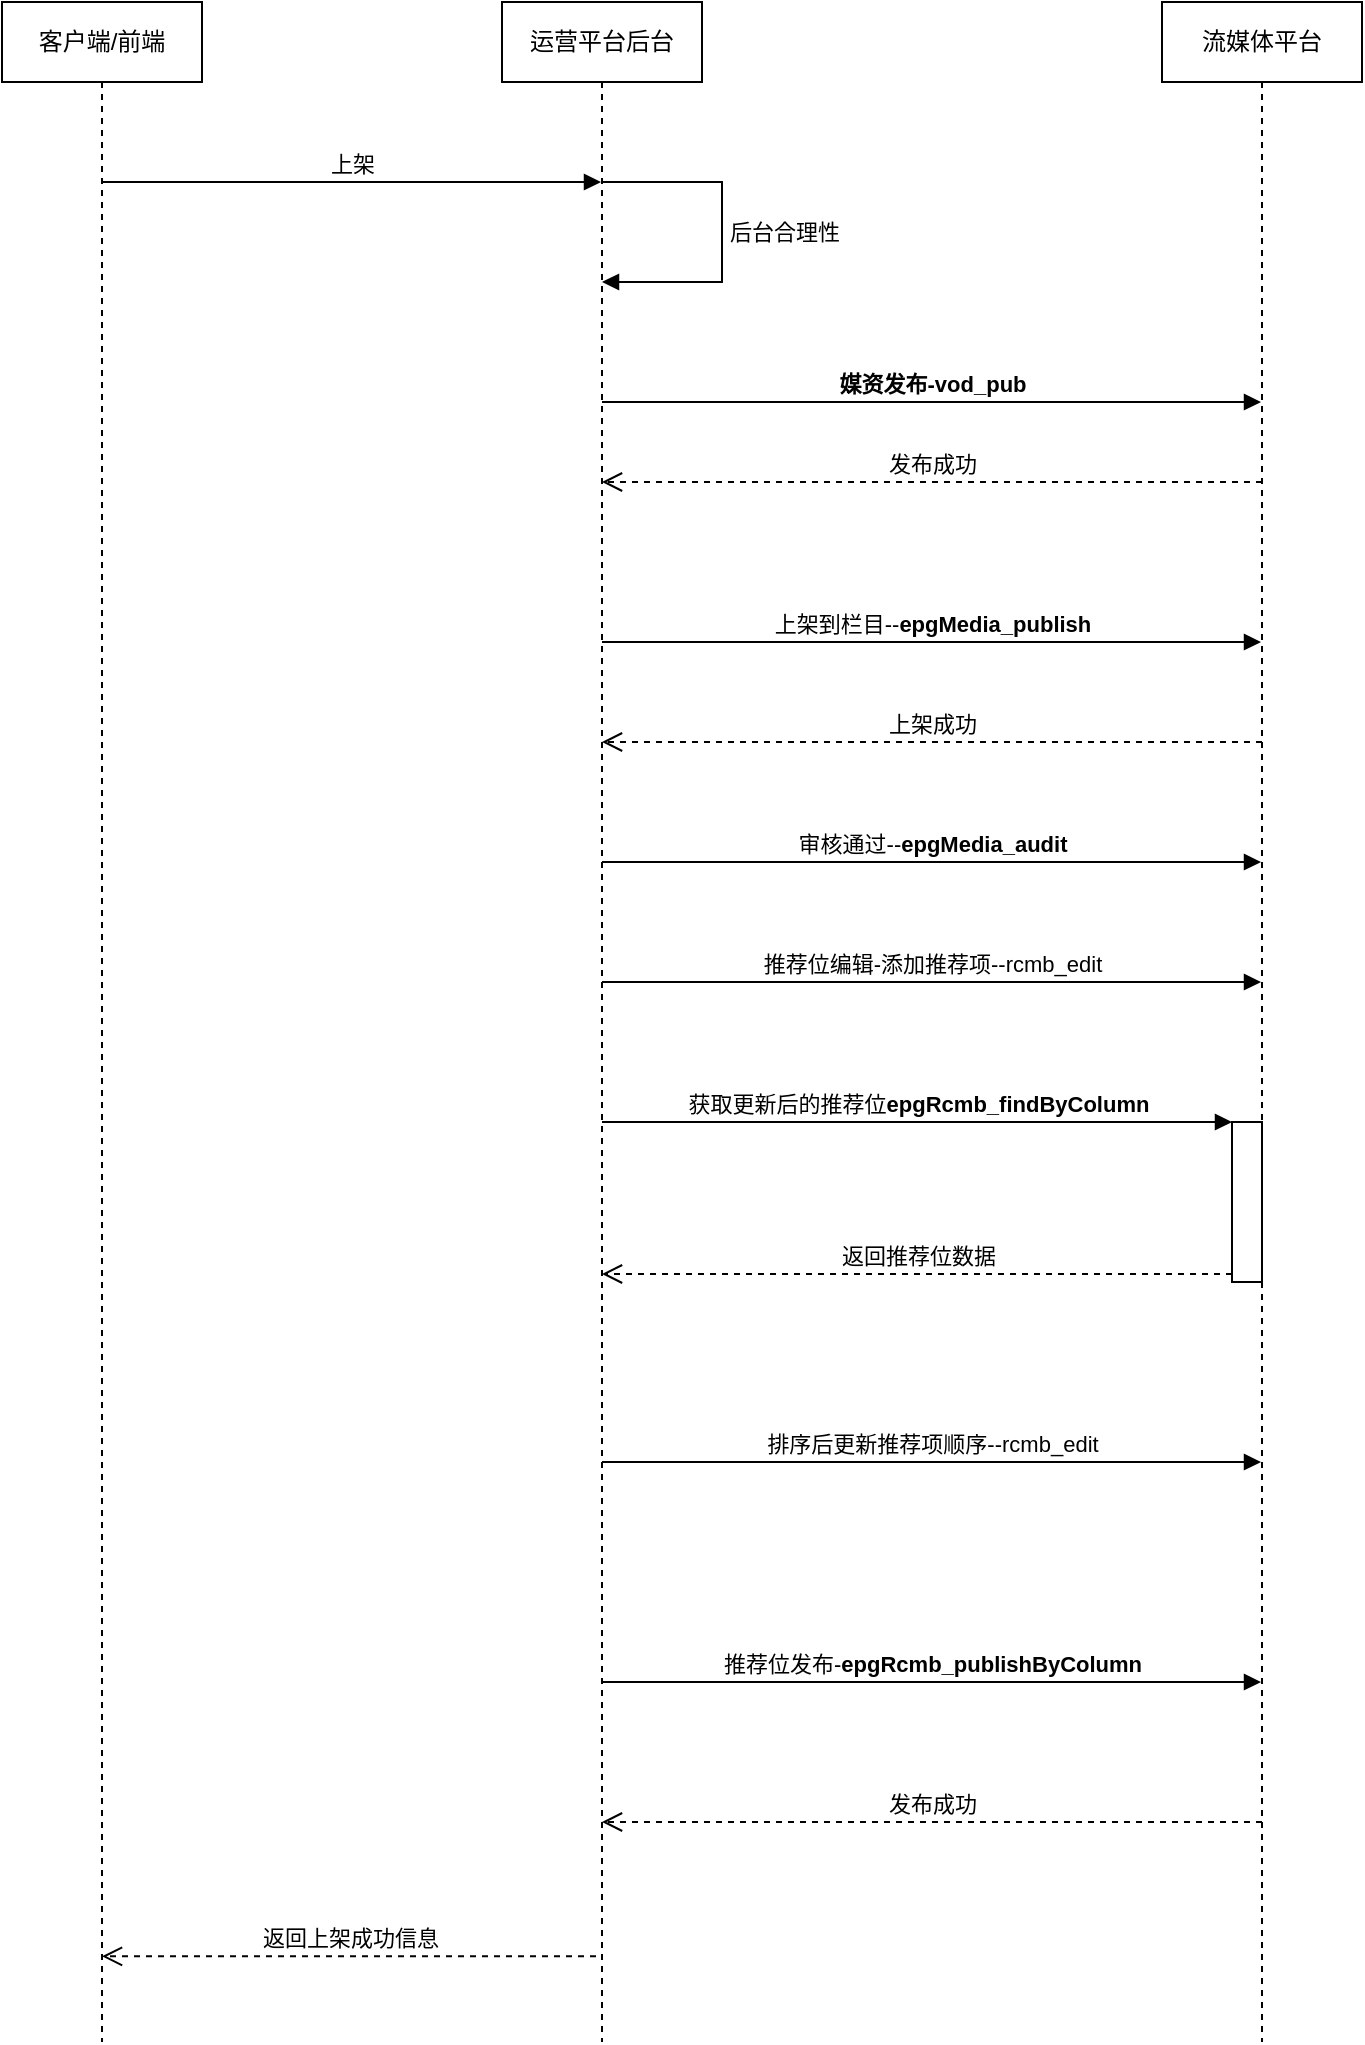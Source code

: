 <mxfile version="10.4.2" type="github"><diagram id="SBUB3b32cG10QWLnsd1R" name="第 1 页"><mxGraphModel dx="1394" dy="715" grid="1" gridSize="10" guides="1" tooltips="1" connect="1" arrows="1" fold="1" page="1" pageScale="1" pageWidth="827" pageHeight="1169" math="0" shadow="0"><root><mxCell id="0"/><mxCell id="1" parent="0"/><mxCell id="sENHFVlg5ELo9dHcbkRw-1" value="客户端/前端" style="shape=umlLifeline;perimeter=lifelinePerimeter;whiteSpace=wrap;html=1;container=1;collapsible=0;recursiveResize=0;outlineConnect=0;" vertex="1" parent="1"><mxGeometry x="80" y="80" width="100" height="1020" as="geometry"/></mxCell><mxCell id="sENHFVlg5ELo9dHcbkRw-2" value="运营平台后台" style="shape=umlLifeline;perimeter=lifelinePerimeter;whiteSpace=wrap;html=1;container=1;collapsible=0;recursiveResize=0;outlineConnect=0;" vertex="1" parent="1"><mxGeometry x="330" y="80" width="100" height="1020" as="geometry"/></mxCell><mxCell id="sENHFVlg5ELo9dHcbkRw-3" value="&lt;b&gt;&lt;span lang=&quot;EN-US&quot;&gt;媒资发布-&lt;/span&gt;&lt;/b&gt;&lt;b&gt;&lt;span lang=&quot;EN-US&quot;&gt;vod_pub&lt;/span&gt;&lt;/b&gt;" style="html=1;verticalAlign=bottom;endArrow=block;" edge="1" parent="sENHFVlg5ELo9dHcbkRw-2" target="sENHFVlg5ELo9dHcbkRw-4"><mxGeometry width="80" relative="1" as="geometry"><mxPoint x="50" y="200" as="sourcePoint"/><mxPoint x="130" y="200" as="targetPoint"/></mxGeometry></mxCell><mxCell id="sENHFVlg5ELo9dHcbkRw-9" value="上架到栏目--&lt;b&gt;&lt;span lang=&quot;EN-US&quot;&gt;epgMedia_publish&lt;/span&gt;&lt;/b&gt;" style="html=1;verticalAlign=bottom;endArrow=block;" edge="1" parent="sENHFVlg5ELo9dHcbkRw-2" target="sENHFVlg5ELo9dHcbkRw-4"><mxGeometry width="80" relative="1" as="geometry"><mxPoint x="50" y="320" as="sourcePoint"/><mxPoint x="130" y="320" as="targetPoint"/></mxGeometry></mxCell><mxCell id="sENHFVlg5ELo9dHcbkRw-11" value="审核通过--&lt;b&gt;&lt;span lang=&quot;EN-US&quot;&gt;epgMedia_audit&lt;/span&gt;&lt;/b&gt;" style="html=1;verticalAlign=bottom;endArrow=block;" edge="1" parent="sENHFVlg5ELo9dHcbkRw-2" target="sENHFVlg5ELo9dHcbkRw-4"><mxGeometry width="80" relative="1" as="geometry"><mxPoint x="50" y="430" as="sourcePoint"/><mxPoint x="130" y="430" as="targetPoint"/></mxGeometry></mxCell><mxCell id="sENHFVlg5ELo9dHcbkRw-12" value="推荐位编辑-添加推荐项--&lt;span lang=&quot;EN-US&quot;&gt;rcmb_edit&lt;/span&gt;" style="html=1;verticalAlign=bottom;endArrow=block;" edge="1" parent="sENHFVlg5ELo9dHcbkRw-2" target="sENHFVlg5ELo9dHcbkRw-4"><mxGeometry width="80" relative="1" as="geometry"><mxPoint x="50" y="490" as="sourcePoint"/><mxPoint x="130" y="490" as="targetPoint"/></mxGeometry></mxCell><mxCell id="sENHFVlg5ELo9dHcbkRw-16" value="排序后更新推荐项顺序--&lt;span lang=&quot;EN-US&quot;&gt;rcmb_edit&lt;/span&gt;" style="html=1;verticalAlign=bottom;endArrow=block;" edge="1" parent="sENHFVlg5ELo9dHcbkRw-2" target="sENHFVlg5ELo9dHcbkRw-4"><mxGeometry width="80" relative="1" as="geometry"><mxPoint x="50" y="730" as="sourcePoint"/><mxPoint x="130" y="730" as="targetPoint"/></mxGeometry></mxCell><mxCell id="sENHFVlg5ELo9dHcbkRw-17" value="推荐位发布-&lt;b&gt;&lt;span lang=&quot;EN-US&quot;&gt;epgRcmb_publishByColumn&lt;/span&gt;&lt;/b&gt;" style="html=1;verticalAlign=bottom;endArrow=block;" edge="1" parent="sENHFVlg5ELo9dHcbkRw-2" target="sENHFVlg5ELo9dHcbkRw-4"><mxGeometry width="80" relative="1" as="geometry"><mxPoint x="50" y="840" as="sourcePoint"/><mxPoint x="130" y="840" as="targetPoint"/></mxGeometry></mxCell><mxCell id="sENHFVlg5ELo9dHcbkRw-4" value="流媒体平台" style="shape=umlLifeline;perimeter=lifelinePerimeter;whiteSpace=wrap;html=1;container=1;collapsible=0;recursiveResize=0;outlineConnect=0;" vertex="1" parent="1"><mxGeometry x="660" y="80" width="100" height="1020" as="geometry"/></mxCell><mxCell id="sENHFVlg5ELo9dHcbkRw-5" value="上架" style="html=1;verticalAlign=bottom;endArrow=block;" edge="1" parent="1" source="sENHFVlg5ELo9dHcbkRw-1" target="sENHFVlg5ELo9dHcbkRw-2"><mxGeometry width="80" relative="1" as="geometry"><mxPoint x="140" y="160" as="sourcePoint"/><mxPoint x="260" y="380" as="targetPoint"/><Array as="points"><mxPoint x="270" y="170"/></Array></mxGeometry></mxCell><mxCell id="sENHFVlg5ELo9dHcbkRw-6" value="后台合理性" style="edgeStyle=orthogonalEdgeStyle;html=1;align=left;spacingLeft=2;endArrow=block;rounded=0;" edge="1" parent="1" target="sENHFVlg5ELo9dHcbkRw-2"><mxGeometry relative="1" as="geometry"><mxPoint x="380" y="170" as="sourcePoint"/><Array as="points"><mxPoint x="440" y="170"/><mxPoint x="440" y="220"/></Array><mxPoint x="385" y="190" as="targetPoint"/></mxGeometry></mxCell><mxCell id="sENHFVlg5ELo9dHcbkRw-7" value="发布成功" style="html=1;verticalAlign=bottom;endArrow=open;dashed=1;endSize=8;" edge="1" parent="1" target="sENHFVlg5ELo9dHcbkRw-2"><mxGeometry relative="1" as="geometry"><mxPoint x="710" y="320" as="sourcePoint"/><mxPoint x="630" y="320" as="targetPoint"/></mxGeometry></mxCell><mxCell id="sENHFVlg5ELo9dHcbkRw-8" value="返回上架成功信息" style="html=1;verticalAlign=bottom;endArrow=open;dashed=1;endSize=8;exitX=0.47;exitY=0.958;exitDx=0;exitDy=0;exitPerimeter=0;" edge="1" parent="1" source="sENHFVlg5ELo9dHcbkRw-2" target="sENHFVlg5ELo9dHcbkRw-1"><mxGeometry relative="1" as="geometry"><mxPoint x="370" y="1060" as="sourcePoint"/><mxPoint x="300" y="460" as="targetPoint"/></mxGeometry></mxCell><mxCell id="sENHFVlg5ELo9dHcbkRw-10" value="上架成功" style="html=1;verticalAlign=bottom;endArrow=open;dashed=1;endSize=8;" edge="1" parent="1" target="sENHFVlg5ELo9dHcbkRw-2"><mxGeometry relative="1" as="geometry"><mxPoint x="710" y="450" as="sourcePoint"/><mxPoint x="630" y="450" as="targetPoint"/></mxGeometry></mxCell><mxCell id="sENHFVlg5ELo9dHcbkRw-13" value="" style="html=1;points=[];perimeter=orthogonalPerimeter;" vertex="1" parent="1"><mxGeometry x="695" y="640" width="15" height="80" as="geometry"/></mxCell><mxCell id="sENHFVlg5ELo9dHcbkRw-14" value="获取更新后的推荐位&lt;b&gt;&lt;span lang=&quot;EN-US&quot;&gt;epgRcmb_findByColumn&lt;/span&gt;&lt;/b&gt;" style="html=1;verticalAlign=bottom;endArrow=block;entryX=0;entryY=0;" edge="1" target="sENHFVlg5ELo9dHcbkRw-13" parent="1"><mxGeometry relative="1" as="geometry"><mxPoint x="380" y="640" as="sourcePoint"/></mxGeometry></mxCell><mxCell id="sENHFVlg5ELo9dHcbkRw-15" value="返回推荐位数据" style="html=1;verticalAlign=bottom;endArrow=open;dashed=1;endSize=8;exitX=0;exitY=0.95;" edge="1" source="sENHFVlg5ELo9dHcbkRw-13" parent="1"><mxGeometry relative="1" as="geometry"><mxPoint x="380" y="716" as="targetPoint"/></mxGeometry></mxCell><mxCell id="sENHFVlg5ELo9dHcbkRw-18" value="发布成功" style="html=1;verticalAlign=bottom;endArrow=open;dashed=1;endSize=8;" edge="1" parent="1" target="sENHFVlg5ELo9dHcbkRw-2"><mxGeometry relative="1" as="geometry"><mxPoint x="710" y="990" as="sourcePoint"/><mxPoint x="630" y="990" as="targetPoint"/></mxGeometry></mxCell></root></mxGraphModel></diagram></mxfile>